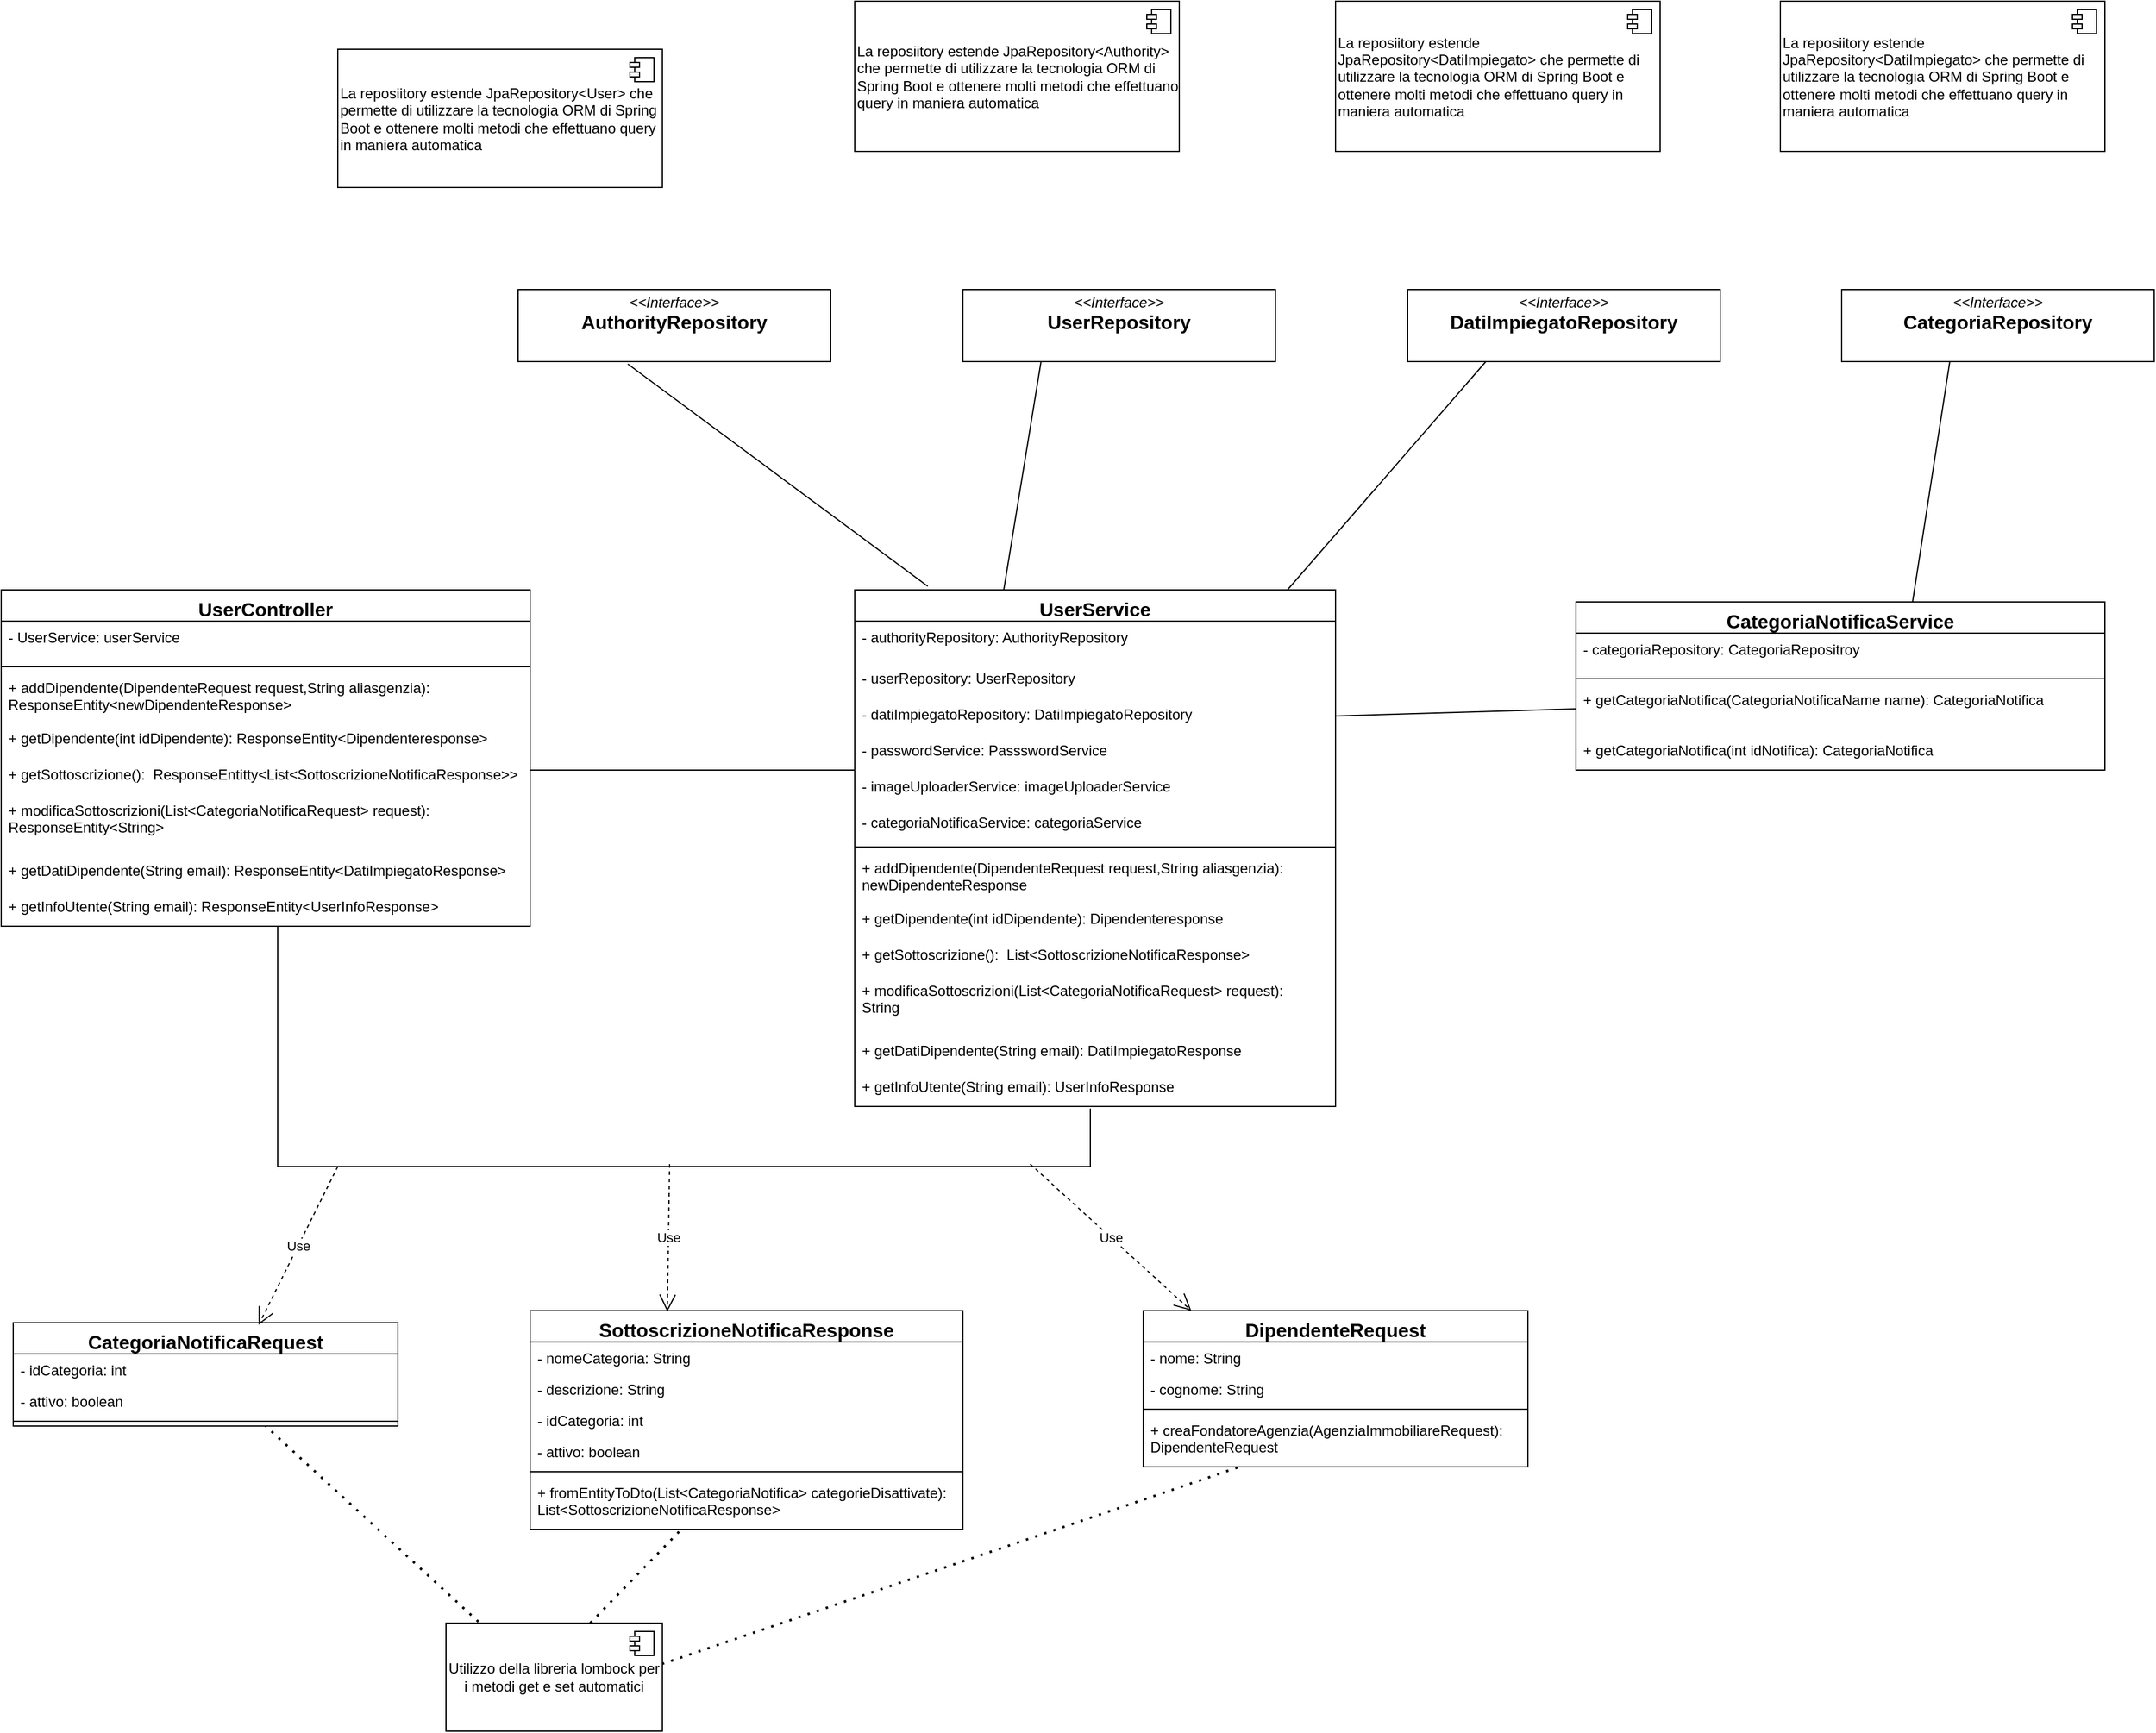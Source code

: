<mxfile version="28.2.7">
  <diagram name="Pagina-1" id="DbkQdh8hQT35vjtc70ay">
    <mxGraphModel dx="3143" dy="2418" grid="1" gridSize="10" guides="1" tooltips="1" connect="1" arrows="1" fold="1" page="1" pageScale="1" pageWidth="827" pageHeight="1169" math="0" shadow="0">
      <root>
        <mxCell id="0" />
        <mxCell id="1" parent="0" />
        <mxCell id="CZQMl8z-bh2Ci9ZYNDhV-1" value="&lt;font style=&quot;font-size: 16px;&quot;&gt;UserService&lt;/font&gt;" style="swimlane;fontStyle=1;align=center;verticalAlign=top;childLayout=stackLayout;horizontal=1;startSize=26;horizontalStack=0;resizeParent=1;resizeParentMax=0;resizeLast=0;collapsible=1;marginBottom=0;whiteSpace=wrap;html=1;" vertex="1" parent="1">
          <mxGeometry x="290" y="170" width="400" height="430" as="geometry" />
        </mxCell>
        <mxCell id="CZQMl8z-bh2Ci9ZYNDhV-2" value="- authorityRepository: AuthorityRepository" style="text;strokeColor=none;fillColor=none;align=left;verticalAlign=top;spacingLeft=4;spacingRight=4;overflow=hidden;rotatable=0;points=[[0,0.5],[1,0.5]];portConstraint=eastwest;whiteSpace=wrap;html=1;" vertex="1" parent="CZQMl8z-bh2Ci9ZYNDhV-1">
          <mxGeometry y="26" width="400" height="34" as="geometry" />
        </mxCell>
        <mxCell id="CZQMl8z-bh2Ci9ZYNDhV-3" value="- userRepository: UserRepository" style="text;strokeColor=none;fillColor=none;align=left;verticalAlign=top;spacingLeft=4;spacingRight=4;overflow=hidden;rotatable=0;points=[[0,0.5],[1,0.5]];portConstraint=eastwest;whiteSpace=wrap;html=1;" vertex="1" parent="CZQMl8z-bh2Ci9ZYNDhV-1">
          <mxGeometry y="60" width="400" height="30" as="geometry" />
        </mxCell>
        <mxCell id="CZQMl8z-bh2Ci9ZYNDhV-4" value="- datiImpiegatoRepository: DatiImpiegatoRepository" style="text;strokeColor=none;fillColor=none;align=left;verticalAlign=top;spacingLeft=4;spacingRight=4;overflow=hidden;rotatable=0;points=[[0,0.5],[1,0.5]];portConstraint=eastwest;whiteSpace=wrap;html=1;" vertex="1" parent="CZQMl8z-bh2Ci9ZYNDhV-1">
          <mxGeometry y="90" width="400" height="30" as="geometry" />
        </mxCell>
        <mxCell id="CZQMl8z-bh2Ci9ZYNDhV-5" value="- passwordService: PassswordService" style="text;strokeColor=none;fillColor=none;align=left;verticalAlign=top;spacingLeft=4;spacingRight=4;overflow=hidden;rotatable=0;points=[[0,0.5],[1,0.5]];portConstraint=eastwest;whiteSpace=wrap;html=1;" vertex="1" parent="CZQMl8z-bh2Ci9ZYNDhV-1">
          <mxGeometry y="120" width="400" height="30" as="geometry" />
        </mxCell>
        <mxCell id="CZQMl8z-bh2Ci9ZYNDhV-6" value="- imageUploaderService: imageUploaderService" style="text;strokeColor=none;fillColor=none;align=left;verticalAlign=top;spacingLeft=4;spacingRight=4;overflow=hidden;rotatable=0;points=[[0,0.5],[1,0.5]];portConstraint=eastwest;whiteSpace=wrap;html=1;" vertex="1" parent="CZQMl8z-bh2Ci9ZYNDhV-1">
          <mxGeometry y="150" width="400" height="30" as="geometry" />
        </mxCell>
        <mxCell id="CZQMl8z-bh2Ci9ZYNDhV-7" value="- categoriaNotificaService: categoriaService" style="text;strokeColor=none;fillColor=none;align=left;verticalAlign=top;spacingLeft=4;spacingRight=4;overflow=hidden;rotatable=0;points=[[0,0.5],[1,0.5]];portConstraint=eastwest;whiteSpace=wrap;html=1;" vertex="1" parent="CZQMl8z-bh2Ci9ZYNDhV-1">
          <mxGeometry y="180" width="400" height="30" as="geometry" />
        </mxCell>
        <mxCell id="CZQMl8z-bh2Ci9ZYNDhV-8" value="" style="line;strokeWidth=1;fillColor=none;align=left;verticalAlign=middle;spacingTop=-1;spacingLeft=3;spacingRight=3;rotatable=0;labelPosition=right;points=[];portConstraint=eastwest;strokeColor=inherit;" vertex="1" parent="CZQMl8z-bh2Ci9ZYNDhV-1">
          <mxGeometry y="210" width="400" height="8" as="geometry" />
        </mxCell>
        <mxCell id="CZQMl8z-bh2Ci9ZYNDhV-9" value="+ addDipendente(DipendenteRequest request,String aliasgenzia): newDipendenteResponse" style="text;strokeColor=none;fillColor=none;align=left;verticalAlign=top;spacingLeft=4;spacingRight=4;overflow=hidden;rotatable=0;points=[[0,0.5],[1,0.5]];portConstraint=eastwest;whiteSpace=wrap;html=1;" vertex="1" parent="CZQMl8z-bh2Ci9ZYNDhV-1">
          <mxGeometry y="218" width="400" height="42" as="geometry" />
        </mxCell>
        <mxCell id="CZQMl8z-bh2Ci9ZYNDhV-10" value="+ getDipendente(int idDipendente): Dipendenteresponse" style="text;strokeColor=none;fillColor=none;align=left;verticalAlign=top;spacingLeft=4;spacingRight=4;overflow=hidden;rotatable=0;points=[[0,0.5],[1,0.5]];portConstraint=eastwest;whiteSpace=wrap;html=1;" vertex="1" parent="CZQMl8z-bh2Ci9ZYNDhV-1">
          <mxGeometry y="260" width="400" height="30" as="geometry" />
        </mxCell>
        <mxCell id="CZQMl8z-bh2Ci9ZYNDhV-11" value="+ getSottoscrizione():&amp;nbsp;&amp;nbsp;&lt;span style=&quot;background-color: transparent; color: light-dark(rgb(0, 0, 0), rgb(255, 255, 255));&quot;&gt;List&amp;lt;SottoscrizioneNotificaResponse&amp;gt;&lt;/span&gt;" style="text;strokeColor=none;fillColor=none;align=left;verticalAlign=top;spacingLeft=4;spacingRight=4;overflow=hidden;rotatable=0;points=[[0,0.5],[1,0.5]];portConstraint=eastwest;whiteSpace=wrap;html=1;" vertex="1" parent="CZQMl8z-bh2Ci9ZYNDhV-1">
          <mxGeometry y="290" width="400" height="30" as="geometry" />
        </mxCell>
        <mxCell id="CZQMl8z-bh2Ci9ZYNDhV-12" value="+ modificaSottoscrizioni(List&amp;lt;CategoriaNotificaRequest&amp;gt; request):&lt;div&gt;String&lt;/div&gt;" style="text;strokeColor=none;fillColor=none;align=left;verticalAlign=top;spacingLeft=4;spacingRight=4;overflow=hidden;rotatable=0;points=[[0,0.5],[1,0.5]];portConstraint=eastwest;whiteSpace=wrap;html=1;" vertex="1" parent="CZQMl8z-bh2Ci9ZYNDhV-1">
          <mxGeometry y="320" width="400" height="50" as="geometry" />
        </mxCell>
        <mxCell id="CZQMl8z-bh2Ci9ZYNDhV-13" value="+ getDatiDipendente(String email):&amp;nbsp;&lt;span style=&quot;background-color: transparent; color: light-dark(rgb(0, 0, 0), rgb(255, 255, 255));&quot;&gt;DatiImpiegatoResponse&lt;/span&gt;" style="text;strokeColor=none;fillColor=none;align=left;verticalAlign=top;spacingLeft=4;spacingRight=4;overflow=hidden;rotatable=0;points=[[0,0.5],[1,0.5]];portConstraint=eastwest;whiteSpace=wrap;html=1;" vertex="1" parent="CZQMl8z-bh2Ci9ZYNDhV-1">
          <mxGeometry y="370" width="400" height="30" as="geometry" />
        </mxCell>
        <mxCell id="CZQMl8z-bh2Ci9ZYNDhV-14" value="+ getInfoUtente(String email):&amp;nbsp;&lt;span style=&quot;background-color: transparent; color: light-dark(rgb(0, 0, 0), rgb(255, 255, 255));&quot;&gt;UserInfoResponse&lt;/span&gt;" style="text;strokeColor=none;fillColor=none;align=left;verticalAlign=top;spacingLeft=4;spacingRight=4;overflow=hidden;rotatable=0;points=[[0,0.5],[1,0.5]];portConstraint=eastwest;whiteSpace=wrap;html=1;" vertex="1" parent="CZQMl8z-bh2Ci9ZYNDhV-1">
          <mxGeometry y="400" width="400" height="30" as="geometry" />
        </mxCell>
        <mxCell id="CZQMl8z-bh2Ci9ZYNDhV-15" value="&lt;font style=&quot;font-size: 16px;&quot;&gt;UserController&lt;/font&gt;" style="swimlane;fontStyle=1;align=center;verticalAlign=top;childLayout=stackLayout;horizontal=1;startSize=26;horizontalStack=0;resizeParent=1;resizeParentMax=0;resizeLast=0;collapsible=1;marginBottom=0;whiteSpace=wrap;html=1;" vertex="1" parent="1">
          <mxGeometry x="-420" y="170" width="440" height="280" as="geometry" />
        </mxCell>
        <mxCell id="CZQMl8z-bh2Ci9ZYNDhV-16" value="- UserService: userService" style="text;strokeColor=none;fillColor=none;align=left;verticalAlign=top;spacingLeft=4;spacingRight=4;overflow=hidden;rotatable=0;points=[[0,0.5],[1,0.5]];portConstraint=eastwest;whiteSpace=wrap;html=1;" vertex="1" parent="CZQMl8z-bh2Ci9ZYNDhV-15">
          <mxGeometry y="26" width="440" height="34" as="geometry" />
        </mxCell>
        <mxCell id="CZQMl8z-bh2Ci9ZYNDhV-22" value="" style="line;strokeWidth=1;fillColor=none;align=left;verticalAlign=middle;spacingTop=-1;spacingLeft=3;spacingRight=3;rotatable=0;labelPosition=right;points=[];portConstraint=eastwest;strokeColor=inherit;" vertex="1" parent="CZQMl8z-bh2Ci9ZYNDhV-15">
          <mxGeometry y="60" width="440" height="8" as="geometry" />
        </mxCell>
        <mxCell id="CZQMl8z-bh2Ci9ZYNDhV-23" value="+ addDipendente(DipendenteRequest request,String aliasgenzia): ResponseEntity&amp;lt;newDipendenteResponse&amp;gt;" style="text;strokeColor=none;fillColor=none;align=left;verticalAlign=top;spacingLeft=4;spacingRight=4;overflow=hidden;rotatable=0;points=[[0,0.5],[1,0.5]];portConstraint=eastwest;whiteSpace=wrap;html=1;" vertex="1" parent="CZQMl8z-bh2Ci9ZYNDhV-15">
          <mxGeometry y="68" width="440" height="42" as="geometry" />
        </mxCell>
        <mxCell id="CZQMl8z-bh2Ci9ZYNDhV-24" value="+ getDipendente(int idDipendente): ResponseEntity&amp;lt;Dipendenteresponse&amp;gt;" style="text;strokeColor=none;fillColor=none;align=left;verticalAlign=top;spacingLeft=4;spacingRight=4;overflow=hidden;rotatable=0;points=[[0,0.5],[1,0.5]];portConstraint=eastwest;whiteSpace=wrap;html=1;" vertex="1" parent="CZQMl8z-bh2Ci9ZYNDhV-15">
          <mxGeometry y="110" width="440" height="30" as="geometry" />
        </mxCell>
        <mxCell id="CZQMl8z-bh2Ci9ZYNDhV-25" value="+ getSottoscrizione():&amp;nbsp; ResponseEntitty&amp;lt;&lt;span style=&quot;background-color: transparent; color: light-dark(rgb(0, 0, 0), rgb(255, 255, 255));&quot;&gt;List&amp;lt;SottoscrizioneNotificaResponse&amp;gt;&amp;gt;&lt;/span&gt;" style="text;strokeColor=none;fillColor=none;align=left;verticalAlign=top;spacingLeft=4;spacingRight=4;overflow=hidden;rotatable=0;points=[[0,0.5],[1,0.5]];portConstraint=eastwest;whiteSpace=wrap;html=1;" vertex="1" parent="CZQMl8z-bh2Ci9ZYNDhV-15">
          <mxGeometry y="140" width="440" height="30" as="geometry" />
        </mxCell>
        <mxCell id="CZQMl8z-bh2Ci9ZYNDhV-26" value="+ modificaSottoscrizioni(List&amp;lt;CategoriaNotificaRequest&amp;gt; request): ResponseEntity&amp;lt;&lt;span style=&quot;background-color: transparent; color: light-dark(rgb(0, 0, 0), rgb(255, 255, 255));&quot;&gt;String&amp;gt;&lt;/span&gt;" style="text;strokeColor=none;fillColor=none;align=left;verticalAlign=top;spacingLeft=4;spacingRight=4;overflow=hidden;rotatable=0;points=[[0,0.5],[1,0.5]];portConstraint=eastwest;whiteSpace=wrap;html=1;" vertex="1" parent="CZQMl8z-bh2Ci9ZYNDhV-15">
          <mxGeometry y="170" width="440" height="50" as="geometry" />
        </mxCell>
        <mxCell id="CZQMl8z-bh2Ci9ZYNDhV-27" value="+ getDatiDipendente(String email): ResponseEntity&amp;lt;&lt;span style=&quot;background-color: transparent; color: light-dark(rgb(0, 0, 0), rgb(255, 255, 255));&quot;&gt;DatiImpiegatoResponse&amp;gt;&lt;/span&gt;" style="text;strokeColor=none;fillColor=none;align=left;verticalAlign=top;spacingLeft=4;spacingRight=4;overflow=hidden;rotatable=0;points=[[0,0.5],[1,0.5]];portConstraint=eastwest;whiteSpace=wrap;html=1;" vertex="1" parent="CZQMl8z-bh2Ci9ZYNDhV-15">
          <mxGeometry y="220" width="440" height="30" as="geometry" />
        </mxCell>
        <mxCell id="CZQMl8z-bh2Ci9ZYNDhV-28" value="+ getInfoUtente(String email): ResponseEntity&amp;lt;&lt;span style=&quot;background-color: transparent; color: light-dark(rgb(0, 0, 0), rgb(255, 255, 255));&quot;&gt;UserInfoResponse&amp;gt;&lt;/span&gt;" style="text;strokeColor=none;fillColor=none;align=left;verticalAlign=top;spacingLeft=4;spacingRight=4;overflow=hidden;rotatable=0;points=[[0,0.5],[1,0.5]];portConstraint=eastwest;whiteSpace=wrap;html=1;" vertex="1" parent="CZQMl8z-bh2Ci9ZYNDhV-15">
          <mxGeometry y="250" width="440" height="30" as="geometry" />
        </mxCell>
        <mxCell id="CZQMl8z-bh2Ci9ZYNDhV-29" value="" style="endArrow=none;html=1;rounded=0;entryX=0;entryY=0;entryDx=0;entryDy=0;entryPerimeter=0;" edge="1" parent="1" target="CZQMl8z-bh2Ci9ZYNDhV-6">
          <mxGeometry width="50" height="50" relative="1" as="geometry">
            <mxPoint x="20" y="320" as="sourcePoint" />
            <mxPoint x="70" y="270" as="targetPoint" />
          </mxGeometry>
        </mxCell>
        <mxCell id="CZQMl8z-bh2Ci9ZYNDhV-30" value="&lt;p style=&quot;margin:0px;margin-top:4px;text-align:center;&quot;&gt;&lt;i&gt;&amp;lt;&amp;lt;Interface&amp;gt;&amp;gt;&lt;/i&gt;&lt;br&gt;&lt;b&gt;&lt;font style=&quot;font-size: 16px;&quot;&gt;AuthorityRepository&lt;/font&gt;&lt;/b&gt;&lt;/p&gt;&lt;p style=&quot;margin:0px;margin-left:4px;&quot;&gt;&lt;br&gt;&lt;/p&gt;" style="verticalAlign=top;align=left;overflow=fill;html=1;whiteSpace=wrap;" vertex="1" parent="1">
          <mxGeometry x="10" y="-80" width="260" height="60" as="geometry" />
        </mxCell>
        <mxCell id="CZQMl8z-bh2Ci9ZYNDhV-31" value="&lt;p style=&quot;margin:0px;margin-top:4px;text-align:center;&quot;&gt;&lt;i&gt;&amp;lt;&amp;lt;Interface&amp;gt;&amp;gt;&lt;/i&gt;&lt;br&gt;&lt;b&gt;&lt;font style=&quot;font-size: 16px;&quot;&gt;UserRepository&lt;/font&gt;&lt;/b&gt;&lt;/p&gt;&lt;p style=&quot;margin:0px;margin-left:4px;&quot;&gt;&lt;br&gt;&lt;/p&gt;" style="verticalAlign=top;align=left;overflow=fill;html=1;whiteSpace=wrap;" vertex="1" parent="1">
          <mxGeometry x="380" y="-80" width="260" height="60" as="geometry" />
        </mxCell>
        <mxCell id="CZQMl8z-bh2Ci9ZYNDhV-32" value="&lt;p style=&quot;margin:0px;margin-top:4px;text-align:center;&quot;&gt;&lt;i&gt;&amp;lt;&amp;lt;Interface&amp;gt;&amp;gt;&lt;/i&gt;&lt;br&gt;&lt;b&gt;&lt;font style=&quot;font-size: 16px;&quot;&gt;DatiImpiegatoRepository&lt;/font&gt;&lt;/b&gt;&lt;/p&gt;&lt;p style=&quot;margin:0px;margin-left:4px;&quot;&gt;&lt;br&gt;&lt;/p&gt;" style="verticalAlign=top;align=left;overflow=fill;html=1;whiteSpace=wrap;" vertex="1" parent="1">
          <mxGeometry x="750" y="-80" width="260" height="60" as="geometry" />
        </mxCell>
        <mxCell id="CZQMl8z-bh2Ci9ZYNDhV-33" value="" style="endArrow=none;html=1;rounded=0;entryX=0.351;entryY=1.033;entryDx=0;entryDy=0;entryPerimeter=0;exitX=0.152;exitY=-0.007;exitDx=0;exitDy=0;exitPerimeter=0;" edge="1" parent="1" source="CZQMl8z-bh2Ci9ZYNDhV-1" target="CZQMl8z-bh2Ci9ZYNDhV-30">
          <mxGeometry width="50" height="50" relative="1" as="geometry">
            <mxPoint x="-70" y="170" as="sourcePoint" />
            <mxPoint x="-20" y="120" as="targetPoint" />
          </mxGeometry>
        </mxCell>
        <mxCell id="CZQMl8z-bh2Ci9ZYNDhV-34" value="" style="endArrow=none;html=1;rounded=0;entryX=0.25;entryY=1;entryDx=0;entryDy=0;" edge="1" parent="1" target="CZQMl8z-bh2Ci9ZYNDhV-31">
          <mxGeometry width="50" height="50" relative="1" as="geometry">
            <mxPoint x="414" y="170" as="sourcePoint" />
            <mxPoint x="464" y="120" as="targetPoint" />
          </mxGeometry>
        </mxCell>
        <mxCell id="CZQMl8z-bh2Ci9ZYNDhV-35" value="" style="endArrow=none;html=1;rounded=0;entryX=0.25;entryY=1;entryDx=0;entryDy=0;" edge="1" parent="1" target="CZQMl8z-bh2Ci9ZYNDhV-32">
          <mxGeometry width="50" height="50" relative="1" as="geometry">
            <mxPoint x="650" y="170" as="sourcePoint" />
            <mxPoint x="681" y="-20" as="targetPoint" />
          </mxGeometry>
        </mxCell>
        <mxCell id="CZQMl8z-bh2Ci9ZYNDhV-36" value="&lt;font style=&quot;font-size: 16px;&quot;&gt;CategoriaNotificaRequest&lt;/font&gt;" style="swimlane;fontStyle=1;align=center;verticalAlign=top;childLayout=stackLayout;horizontal=1;startSize=26;horizontalStack=0;resizeParent=1;resizeParentMax=0;resizeLast=0;collapsible=1;marginBottom=0;whiteSpace=wrap;html=1;" vertex="1" parent="1">
          <mxGeometry x="-410" y="780" width="320" height="86" as="geometry" />
        </mxCell>
        <mxCell id="CZQMl8z-bh2Ci9ZYNDhV-37" value="- idCategoria: int" style="text;strokeColor=none;fillColor=none;align=left;verticalAlign=top;spacingLeft=4;spacingRight=4;overflow=hidden;rotatable=0;points=[[0,0.5],[1,0.5]];portConstraint=eastwest;whiteSpace=wrap;html=1;" vertex="1" parent="CZQMl8z-bh2Ci9ZYNDhV-36">
          <mxGeometry y="26" width="320" height="26" as="geometry" />
        </mxCell>
        <mxCell id="CZQMl8z-bh2Ci9ZYNDhV-38" value="- attivo: boolean" style="text;strokeColor=none;fillColor=none;align=left;verticalAlign=top;spacingLeft=4;spacingRight=4;overflow=hidden;rotatable=0;points=[[0,0.5],[1,0.5]];portConstraint=eastwest;whiteSpace=wrap;html=1;" vertex="1" parent="CZQMl8z-bh2Ci9ZYNDhV-36">
          <mxGeometry y="52" width="320" height="26" as="geometry" />
        </mxCell>
        <mxCell id="CZQMl8z-bh2Ci9ZYNDhV-39" value="" style="line;strokeWidth=1;fillColor=none;align=left;verticalAlign=middle;spacingTop=-1;spacingLeft=3;spacingRight=3;rotatable=0;labelPosition=right;points=[];portConstraint=eastwest;strokeColor=inherit;" vertex="1" parent="CZQMl8z-bh2Ci9ZYNDhV-36">
          <mxGeometry y="78" width="320" height="8" as="geometry" />
        </mxCell>
        <mxCell id="CZQMl8z-bh2Ci9ZYNDhV-40" value="&lt;font style=&quot;font-size: 16px;&quot;&gt;SottoscrizioneNotificaResponse&lt;/font&gt;" style="swimlane;fontStyle=1;align=center;verticalAlign=top;childLayout=stackLayout;horizontal=1;startSize=26;horizontalStack=0;resizeParent=1;resizeParentMax=0;resizeLast=0;collapsible=1;marginBottom=0;whiteSpace=wrap;html=1;" vertex="1" parent="1">
          <mxGeometry x="20" y="770" width="360" height="182" as="geometry" />
        </mxCell>
        <mxCell id="CZQMl8z-bh2Ci9ZYNDhV-41" value="- nomeCategoria: String" style="text;strokeColor=none;fillColor=none;align=left;verticalAlign=top;spacingLeft=4;spacingRight=4;overflow=hidden;rotatable=0;points=[[0,0.5],[1,0.5]];portConstraint=eastwest;whiteSpace=wrap;html=1;" vertex="1" parent="CZQMl8z-bh2Ci9ZYNDhV-40">
          <mxGeometry y="26" width="360" height="26" as="geometry" />
        </mxCell>
        <mxCell id="CZQMl8z-bh2Ci9ZYNDhV-42" value="- descrizione: String" style="text;strokeColor=none;fillColor=none;align=left;verticalAlign=top;spacingLeft=4;spacingRight=4;overflow=hidden;rotatable=0;points=[[0,0.5],[1,0.5]];portConstraint=eastwest;whiteSpace=wrap;html=1;" vertex="1" parent="CZQMl8z-bh2Ci9ZYNDhV-40">
          <mxGeometry y="52" width="360" height="26" as="geometry" />
        </mxCell>
        <mxCell id="CZQMl8z-bh2Ci9ZYNDhV-43" value="- idCategoria: int" style="text;strokeColor=none;fillColor=none;align=left;verticalAlign=top;spacingLeft=4;spacingRight=4;overflow=hidden;rotatable=0;points=[[0,0.5],[1,0.5]];portConstraint=eastwest;whiteSpace=wrap;html=1;" vertex="1" parent="CZQMl8z-bh2Ci9ZYNDhV-40">
          <mxGeometry y="78" width="360" height="26" as="geometry" />
        </mxCell>
        <mxCell id="CZQMl8z-bh2Ci9ZYNDhV-44" value="- attivo: boolean" style="text;strokeColor=none;fillColor=none;align=left;verticalAlign=top;spacingLeft=4;spacingRight=4;overflow=hidden;rotatable=0;points=[[0,0.5],[1,0.5]];portConstraint=eastwest;whiteSpace=wrap;html=1;" vertex="1" parent="CZQMl8z-bh2Ci9ZYNDhV-40">
          <mxGeometry y="104" width="360" height="26" as="geometry" />
        </mxCell>
        <mxCell id="CZQMl8z-bh2Ci9ZYNDhV-45" value="" style="line;strokeWidth=1;fillColor=none;align=left;verticalAlign=middle;spacingTop=-1;spacingLeft=3;spacingRight=3;rotatable=0;labelPosition=right;points=[];portConstraint=eastwest;strokeColor=inherit;" vertex="1" parent="CZQMl8z-bh2Ci9ZYNDhV-40">
          <mxGeometry y="130" width="360" height="8" as="geometry" />
        </mxCell>
        <mxCell id="CZQMl8z-bh2Ci9ZYNDhV-46" value="+ fromEntityToDto(List&amp;lt;CategoriaNotifica&amp;gt; categorieDisattivate):&lt;div&gt;List&amp;lt;SottoscrizioneNotificaResponse&amp;gt;&lt;/div&gt;" style="text;strokeColor=none;fillColor=none;align=left;verticalAlign=top;spacingLeft=4;spacingRight=4;overflow=hidden;rotatable=0;points=[[0,0.5],[1,0.5]];portConstraint=eastwest;whiteSpace=wrap;html=1;" vertex="1" parent="CZQMl8z-bh2Ci9ZYNDhV-40">
          <mxGeometry y="138" width="360" height="44" as="geometry" />
        </mxCell>
        <mxCell id="CZQMl8z-bh2Ci9ZYNDhV-47" value="&lt;font style=&quot;font-size: 16px;&quot;&gt;DipendenteRequest&lt;/font&gt;" style="swimlane;fontStyle=1;align=center;verticalAlign=top;childLayout=stackLayout;horizontal=1;startSize=26;horizontalStack=0;resizeParent=1;resizeParentMax=0;resizeLast=0;collapsible=1;marginBottom=0;whiteSpace=wrap;html=1;" vertex="1" parent="1">
          <mxGeometry x="530" y="770" width="320" height="130" as="geometry" />
        </mxCell>
        <mxCell id="CZQMl8z-bh2Ci9ZYNDhV-48" value="- nome: String" style="text;strokeColor=none;fillColor=none;align=left;verticalAlign=top;spacingLeft=4;spacingRight=4;overflow=hidden;rotatable=0;points=[[0,0.5],[1,0.5]];portConstraint=eastwest;whiteSpace=wrap;html=1;" vertex="1" parent="CZQMl8z-bh2Ci9ZYNDhV-47">
          <mxGeometry y="26" width="320" height="26" as="geometry" />
        </mxCell>
        <mxCell id="CZQMl8z-bh2Ci9ZYNDhV-49" value="- cognome: String" style="text;strokeColor=none;fillColor=none;align=left;verticalAlign=top;spacingLeft=4;spacingRight=4;overflow=hidden;rotatable=0;points=[[0,0.5],[1,0.5]];portConstraint=eastwest;whiteSpace=wrap;html=1;" vertex="1" parent="CZQMl8z-bh2Ci9ZYNDhV-47">
          <mxGeometry y="52" width="320" height="26" as="geometry" />
        </mxCell>
        <mxCell id="CZQMl8z-bh2Ci9ZYNDhV-50" value="" style="line;strokeWidth=1;fillColor=none;align=left;verticalAlign=middle;spacingTop=-1;spacingLeft=3;spacingRight=3;rotatable=0;labelPosition=right;points=[];portConstraint=eastwest;strokeColor=inherit;" vertex="1" parent="CZQMl8z-bh2Ci9ZYNDhV-47">
          <mxGeometry y="78" width="320" height="8" as="geometry" />
        </mxCell>
        <mxCell id="CZQMl8z-bh2Ci9ZYNDhV-51" value="+ creaFondatoreAgenzia(AgenziaImmobiliareRequest):&lt;div&gt;DipendenteRequest&lt;/div&gt;" style="text;strokeColor=none;fillColor=none;align=left;verticalAlign=top;spacingLeft=4;spacingRight=4;overflow=hidden;rotatable=0;points=[[0,0.5],[1,0.5]];portConstraint=eastwest;whiteSpace=wrap;html=1;" vertex="1" parent="CZQMl8z-bh2Ci9ZYNDhV-47">
          <mxGeometry y="86" width="320" height="44" as="geometry" />
        </mxCell>
        <mxCell id="CZQMl8z-bh2Ci9ZYNDhV-52" value="&lt;font style=&quot;font-size: 16px;&quot;&gt;CategoriaNotificaService&lt;/font&gt;" style="swimlane;fontStyle=1;align=center;verticalAlign=top;childLayout=stackLayout;horizontal=1;startSize=26;horizontalStack=0;resizeParent=1;resizeParentMax=0;resizeLast=0;collapsible=1;marginBottom=0;whiteSpace=wrap;html=1;" vertex="1" parent="1">
          <mxGeometry x="890" y="180" width="440" height="140" as="geometry" />
        </mxCell>
        <mxCell id="CZQMl8z-bh2Ci9ZYNDhV-53" value="- categoriaRepository: CategoriaRepositroy" style="text;strokeColor=none;fillColor=none;align=left;verticalAlign=top;spacingLeft=4;spacingRight=4;overflow=hidden;rotatable=0;points=[[0,0.5],[1,0.5]];portConstraint=eastwest;whiteSpace=wrap;html=1;" vertex="1" parent="CZQMl8z-bh2Ci9ZYNDhV-52">
          <mxGeometry y="26" width="440" height="34" as="geometry" />
        </mxCell>
        <mxCell id="CZQMl8z-bh2Ci9ZYNDhV-54" value="" style="line;strokeWidth=1;fillColor=none;align=left;verticalAlign=middle;spacingTop=-1;spacingLeft=3;spacingRight=3;rotatable=0;labelPosition=right;points=[];portConstraint=eastwest;strokeColor=inherit;" vertex="1" parent="CZQMl8z-bh2Ci9ZYNDhV-52">
          <mxGeometry y="60" width="440" height="8" as="geometry" />
        </mxCell>
        <mxCell id="CZQMl8z-bh2Ci9ZYNDhV-55" value="+ getCategoriaNotifica(CategoriaNotificaName name): CategoriaNotifica" style="text;strokeColor=none;fillColor=none;align=left;verticalAlign=top;spacingLeft=4;spacingRight=4;overflow=hidden;rotatable=0;points=[[0,0.5],[1,0.5]];portConstraint=eastwest;whiteSpace=wrap;html=1;" vertex="1" parent="CZQMl8z-bh2Ci9ZYNDhV-52">
          <mxGeometry y="68" width="440" height="42" as="geometry" />
        </mxCell>
        <mxCell id="CZQMl8z-bh2Ci9ZYNDhV-56" value="+ getCategoriaNotifica(int idNotifica): CategoriaNotifica" style="text;strokeColor=none;fillColor=none;align=left;verticalAlign=top;spacingLeft=4;spacingRight=4;overflow=hidden;rotatable=0;points=[[0,0.5],[1,0.5]];portConstraint=eastwest;whiteSpace=wrap;html=1;" vertex="1" parent="CZQMl8z-bh2Ci9ZYNDhV-52">
          <mxGeometry y="110" width="440" height="30" as="geometry" />
        </mxCell>
        <mxCell id="CZQMl8z-bh2Ci9ZYNDhV-61" value="" style="endArrow=none;html=1;rounded=0;entryX=0;entryY=0.5;entryDx=0;entryDy=0;" edge="1" parent="1" target="CZQMl8z-bh2Ci9ZYNDhV-55">
          <mxGeometry width="50" height="50" relative="1" as="geometry">
            <mxPoint x="690" y="275" as="sourcePoint" />
            <mxPoint x="740" y="225" as="targetPoint" />
          </mxGeometry>
        </mxCell>
        <mxCell id="CZQMl8z-bh2Ci9ZYNDhV-62" value="&lt;p style=&quot;margin:0px;margin-top:4px;text-align:center;&quot;&gt;&lt;i&gt;&amp;lt;&amp;lt;Interface&amp;gt;&amp;gt;&lt;/i&gt;&lt;br&gt;&lt;b&gt;&lt;font style=&quot;font-size: 16px;&quot;&gt;CategoriaRepository&lt;/font&gt;&lt;/b&gt;&lt;/p&gt;&lt;p style=&quot;margin:0px;margin-left:4px;&quot;&gt;&lt;br&gt;&lt;/p&gt;" style="verticalAlign=top;align=left;overflow=fill;html=1;whiteSpace=wrap;" vertex="1" parent="1">
          <mxGeometry x="1111" y="-80" width="260" height="60" as="geometry" />
        </mxCell>
        <mxCell id="CZQMl8z-bh2Ci9ZYNDhV-63" value="" style="endArrow=none;html=1;rounded=0;entryX=0.346;entryY=1;entryDx=0;entryDy=0;entryPerimeter=0;" edge="1" parent="1" target="CZQMl8z-bh2Ci9ZYNDhV-62">
          <mxGeometry width="50" height="50" relative="1" as="geometry">
            <mxPoint x="1170" y="180" as="sourcePoint" />
            <mxPoint x="1201" y="-10" as="targetPoint" />
          </mxGeometry>
        </mxCell>
        <mxCell id="CZQMl8z-bh2Ci9ZYNDhV-64" value="" style="endArrow=none;html=1;edgeStyle=orthogonalEdgeStyle;rounded=0;entryX=0.49;entryY=1.058;entryDx=0;entryDy=0;entryPerimeter=0;" edge="1" parent="1" target="CZQMl8z-bh2Ci9ZYNDhV-14">
          <mxGeometry relative="1" as="geometry">
            <mxPoint x="-190" y="450" as="sourcePoint" />
            <mxPoint x="-190" y="564" as="targetPoint" />
            <Array as="points">
              <mxPoint x="-190" y="650" />
              <mxPoint x="486" y="650" />
            </Array>
          </mxGeometry>
        </mxCell>
        <mxCell id="CZQMl8z-bh2Ci9ZYNDhV-65" value="Use" style="endArrow=open;endSize=12;dashed=1;html=1;rounded=0;entryX=0.638;entryY=0.02;entryDx=0;entryDy=0;entryPerimeter=0;" edge="1" parent="1" target="CZQMl8z-bh2Ci9ZYNDhV-36">
          <mxGeometry width="160" relative="1" as="geometry">
            <mxPoint x="-140" y="650" as="sourcePoint" />
            <mxPoint x="20" y="650" as="targetPoint" />
          </mxGeometry>
        </mxCell>
        <mxCell id="CZQMl8z-bh2Ci9ZYNDhV-66" value="Use" style="endArrow=open;endSize=12;dashed=1;html=1;rounded=0;entryX=0.317;entryY=0.004;entryDx=0;entryDy=0;entryPerimeter=0;" edge="1" parent="1" target="CZQMl8z-bh2Ci9ZYNDhV-40">
          <mxGeometry width="160" relative="1" as="geometry">
            <mxPoint x="136" y="648" as="sourcePoint" />
            <mxPoint x="70" y="780" as="targetPoint" />
          </mxGeometry>
        </mxCell>
        <mxCell id="CZQMl8z-bh2Ci9ZYNDhV-67" value="Use" style="endArrow=open;endSize=12;dashed=1;html=1;rounded=0;entryX=0.125;entryY=0;entryDx=0;entryDy=0;entryPerimeter=0;" edge="1" parent="1" target="CZQMl8z-bh2Ci9ZYNDhV-47">
          <mxGeometry width="160" relative="1" as="geometry">
            <mxPoint x="436" y="648" as="sourcePoint" />
            <mxPoint x="370" y="780" as="targetPoint" />
          </mxGeometry>
        </mxCell>
        <mxCell id="CZQMl8z-bh2Ci9ZYNDhV-68" value="Utilizzo della libreria lombock per i metodi get e set automatici" style="html=1;dropTarget=0;whiteSpace=wrap;" vertex="1" parent="1">
          <mxGeometry x="-50" y="1030" width="180" height="90" as="geometry" />
        </mxCell>
        <mxCell id="CZQMl8z-bh2Ci9ZYNDhV-69" value="" style="shape=module;jettyWidth=8;jettyHeight=4;" vertex="1" parent="CZQMl8z-bh2Ci9ZYNDhV-68">
          <mxGeometry x="1" width="20" height="20" relative="1" as="geometry">
            <mxPoint x="-27" y="7" as="offset" />
          </mxGeometry>
        </mxCell>
        <mxCell id="CZQMl8z-bh2Ci9ZYNDhV-70" value="" style="endArrow=none;dashed=1;html=1;dashPattern=1 3;strokeWidth=2;rounded=0;exitX=0.15;exitY=-0.012;exitDx=0;exitDy=0;exitPerimeter=0;" edge="1" parent="1" source="CZQMl8z-bh2Ci9ZYNDhV-68">
          <mxGeometry width="50" height="50" relative="1" as="geometry">
            <mxPoint x="-250" y="916" as="sourcePoint" />
            <mxPoint x="-200" y="866" as="targetPoint" />
          </mxGeometry>
        </mxCell>
        <mxCell id="CZQMl8z-bh2Ci9ZYNDhV-71" value="" style="endArrow=none;dashed=1;html=1;dashPattern=1 3;strokeWidth=2;rounded=0;entryX=0.349;entryY=1.003;entryDx=0;entryDy=0;entryPerimeter=0;" edge="1" parent="1" target="CZQMl8z-bh2Ci9ZYNDhV-46">
          <mxGeometry width="50" height="50" relative="1" as="geometry">
            <mxPoint x="70" y="1030" as="sourcePoint" />
            <mxPoint x="120" y="980" as="targetPoint" />
          </mxGeometry>
        </mxCell>
        <mxCell id="CZQMl8z-bh2Ci9ZYNDhV-72" value="" style="endArrow=none;dashed=1;html=1;dashPattern=1 3;strokeWidth=2;rounded=0;exitX=0.998;exitY=0.379;exitDx=0;exitDy=0;exitPerimeter=0;" edge="1" parent="1" source="CZQMl8z-bh2Ci9ZYNDhV-68">
          <mxGeometry width="50" height="50" relative="1" as="geometry">
            <mxPoint x="560" y="950" as="sourcePoint" />
            <mxPoint x="610" y="900" as="targetPoint" />
          </mxGeometry>
        </mxCell>
        <mxCell id="CZQMl8z-bh2Ci9ZYNDhV-73" value="La reposiitory estende JpaRepository&amp;lt;User&amp;gt; che permette di utilizzare la tecnologia ORM di Spring Boot e ottenere molti metodi che effettuano query in maniera automatica" style="html=1;dropTarget=0;whiteSpace=wrap;align=left;" vertex="1" parent="1">
          <mxGeometry x="-140" y="-280" width="270" height="115" as="geometry" />
        </mxCell>
        <mxCell id="CZQMl8z-bh2Ci9ZYNDhV-74" value="" style="shape=module;jettyWidth=8;jettyHeight=4;" vertex="1" parent="CZQMl8z-bh2Ci9ZYNDhV-73">
          <mxGeometry x="1" width="20" height="20" relative="1" as="geometry">
            <mxPoint x="-27" y="7" as="offset" />
          </mxGeometry>
        </mxCell>
        <mxCell id="CZQMl8z-bh2Ci9ZYNDhV-75" value="La reposiitory estende JpaRepository&amp;lt;Authority&amp;gt; che permette di utilizzare la tecnologia ORM di Spring Boot e ottenere molti metodi che effettuano query in maniera automatica" style="html=1;dropTarget=0;whiteSpace=wrap;align=left;" vertex="1" parent="1">
          <mxGeometry x="290" y="-320" width="270" height="125" as="geometry" />
        </mxCell>
        <mxCell id="CZQMl8z-bh2Ci9ZYNDhV-76" value="" style="shape=module;jettyWidth=8;jettyHeight=4;" vertex="1" parent="CZQMl8z-bh2Ci9ZYNDhV-75">
          <mxGeometry x="1" width="20" height="20" relative="1" as="geometry">
            <mxPoint x="-27" y="7" as="offset" />
          </mxGeometry>
        </mxCell>
        <mxCell id="CZQMl8z-bh2Ci9ZYNDhV-77" value="La reposiitory estende JpaRepository&amp;lt;DatiImpiegato&amp;gt; che permette di utilizzare la tecnologia ORM di Spring Boot e ottenere molti metodi che effettuano query in maniera automatica" style="html=1;dropTarget=0;whiteSpace=wrap;align=left;" vertex="1" parent="1">
          <mxGeometry x="690" y="-320" width="270" height="125" as="geometry" />
        </mxCell>
        <mxCell id="CZQMl8z-bh2Ci9ZYNDhV-78" value="" style="shape=module;jettyWidth=8;jettyHeight=4;" vertex="1" parent="CZQMl8z-bh2Ci9ZYNDhV-77">
          <mxGeometry x="1" width="20" height="20" relative="1" as="geometry">
            <mxPoint x="-27" y="7" as="offset" />
          </mxGeometry>
        </mxCell>
        <mxCell id="CZQMl8z-bh2Ci9ZYNDhV-79" value="La reposiitory estende JpaRepository&amp;lt;DatiImpiegato&amp;gt; che permette di utilizzare la tecnologia ORM di Spring Boot e ottenere molti metodi che effettuano query in maniera automatica" style="html=1;dropTarget=0;whiteSpace=wrap;align=left;" vertex="1" parent="1">
          <mxGeometry x="1060" y="-320" width="270" height="125" as="geometry" />
        </mxCell>
        <mxCell id="CZQMl8z-bh2Ci9ZYNDhV-80" value="" style="shape=module;jettyWidth=8;jettyHeight=4;" vertex="1" parent="CZQMl8z-bh2Ci9ZYNDhV-79">
          <mxGeometry x="1" width="20" height="20" relative="1" as="geometry">
            <mxPoint x="-27" y="7" as="offset" />
          </mxGeometry>
        </mxCell>
      </root>
    </mxGraphModel>
  </diagram>
</mxfile>
